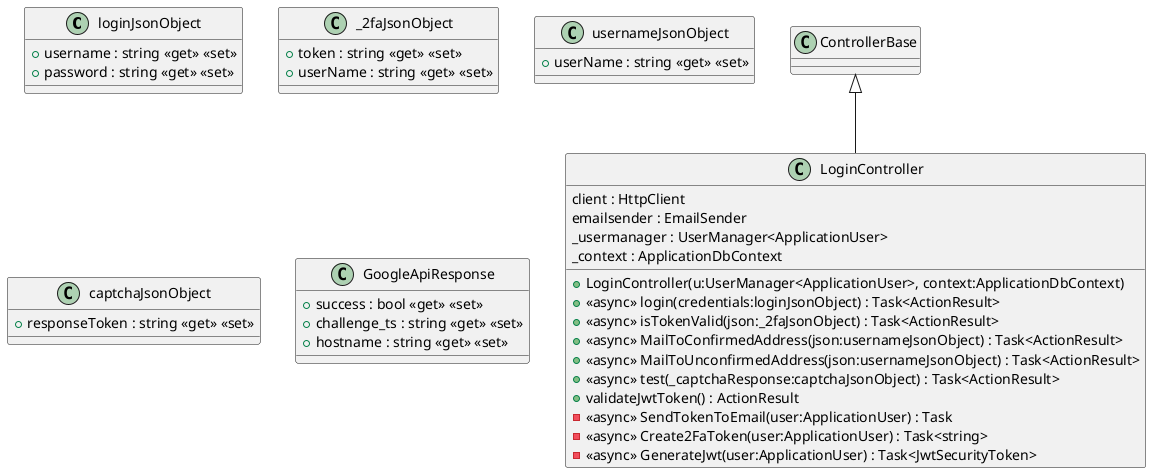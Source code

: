@startuml
class loginJsonObject {
    + username : string <<get>> <<set>>
    + password : string <<get>> <<set>>
}
class _2faJsonObject {
    + token : string <<get>> <<set>>
    + userName : string <<get>> <<set>>
}
class usernameJsonObject {
    + userName : string <<get>> <<set>>
}
class captchaJsonObject {
    + responseToken : string <<get>> <<set>>
}
class GoogleApiResponse {
    + success : bool <<get>> <<set>>
    + challenge_ts : string <<get>> <<set>>
    + hostname : string <<get>> <<set>>
}
class LoginController {
    client : HttpClient
    emailsender : EmailSender
    _usermanager : UserManager<ApplicationUser>
    _context : ApplicationDbContext
    + LoginController(u:UserManager<ApplicationUser>, context:ApplicationDbContext)
    + <<async>> login(credentials:loginJsonObject) : Task<ActionResult>
    + <<async>> isTokenValid(json:_2faJsonObject) : Task<ActionResult>
    + <<async>> MailToConfirmedAddress(json:usernameJsonObject) : Task<ActionResult>
    + <<async>> MailToUnconfirmedAddress(json:usernameJsonObject) : Task<ActionResult>
    + <<async>> test(_captchaResponse:captchaJsonObject) : Task<ActionResult>
    + validateJwtToken() : ActionResult
    - <<async>> SendTokenToEmail(user:ApplicationUser) : Task
    - <<async>> Create2FaToken(user:ApplicationUser) : Task<string>
    - <<async>> GenerateJwt(user:ApplicationUser) : Task<JwtSecurityToken>
}
ControllerBase <|-- LoginController
@enduml
